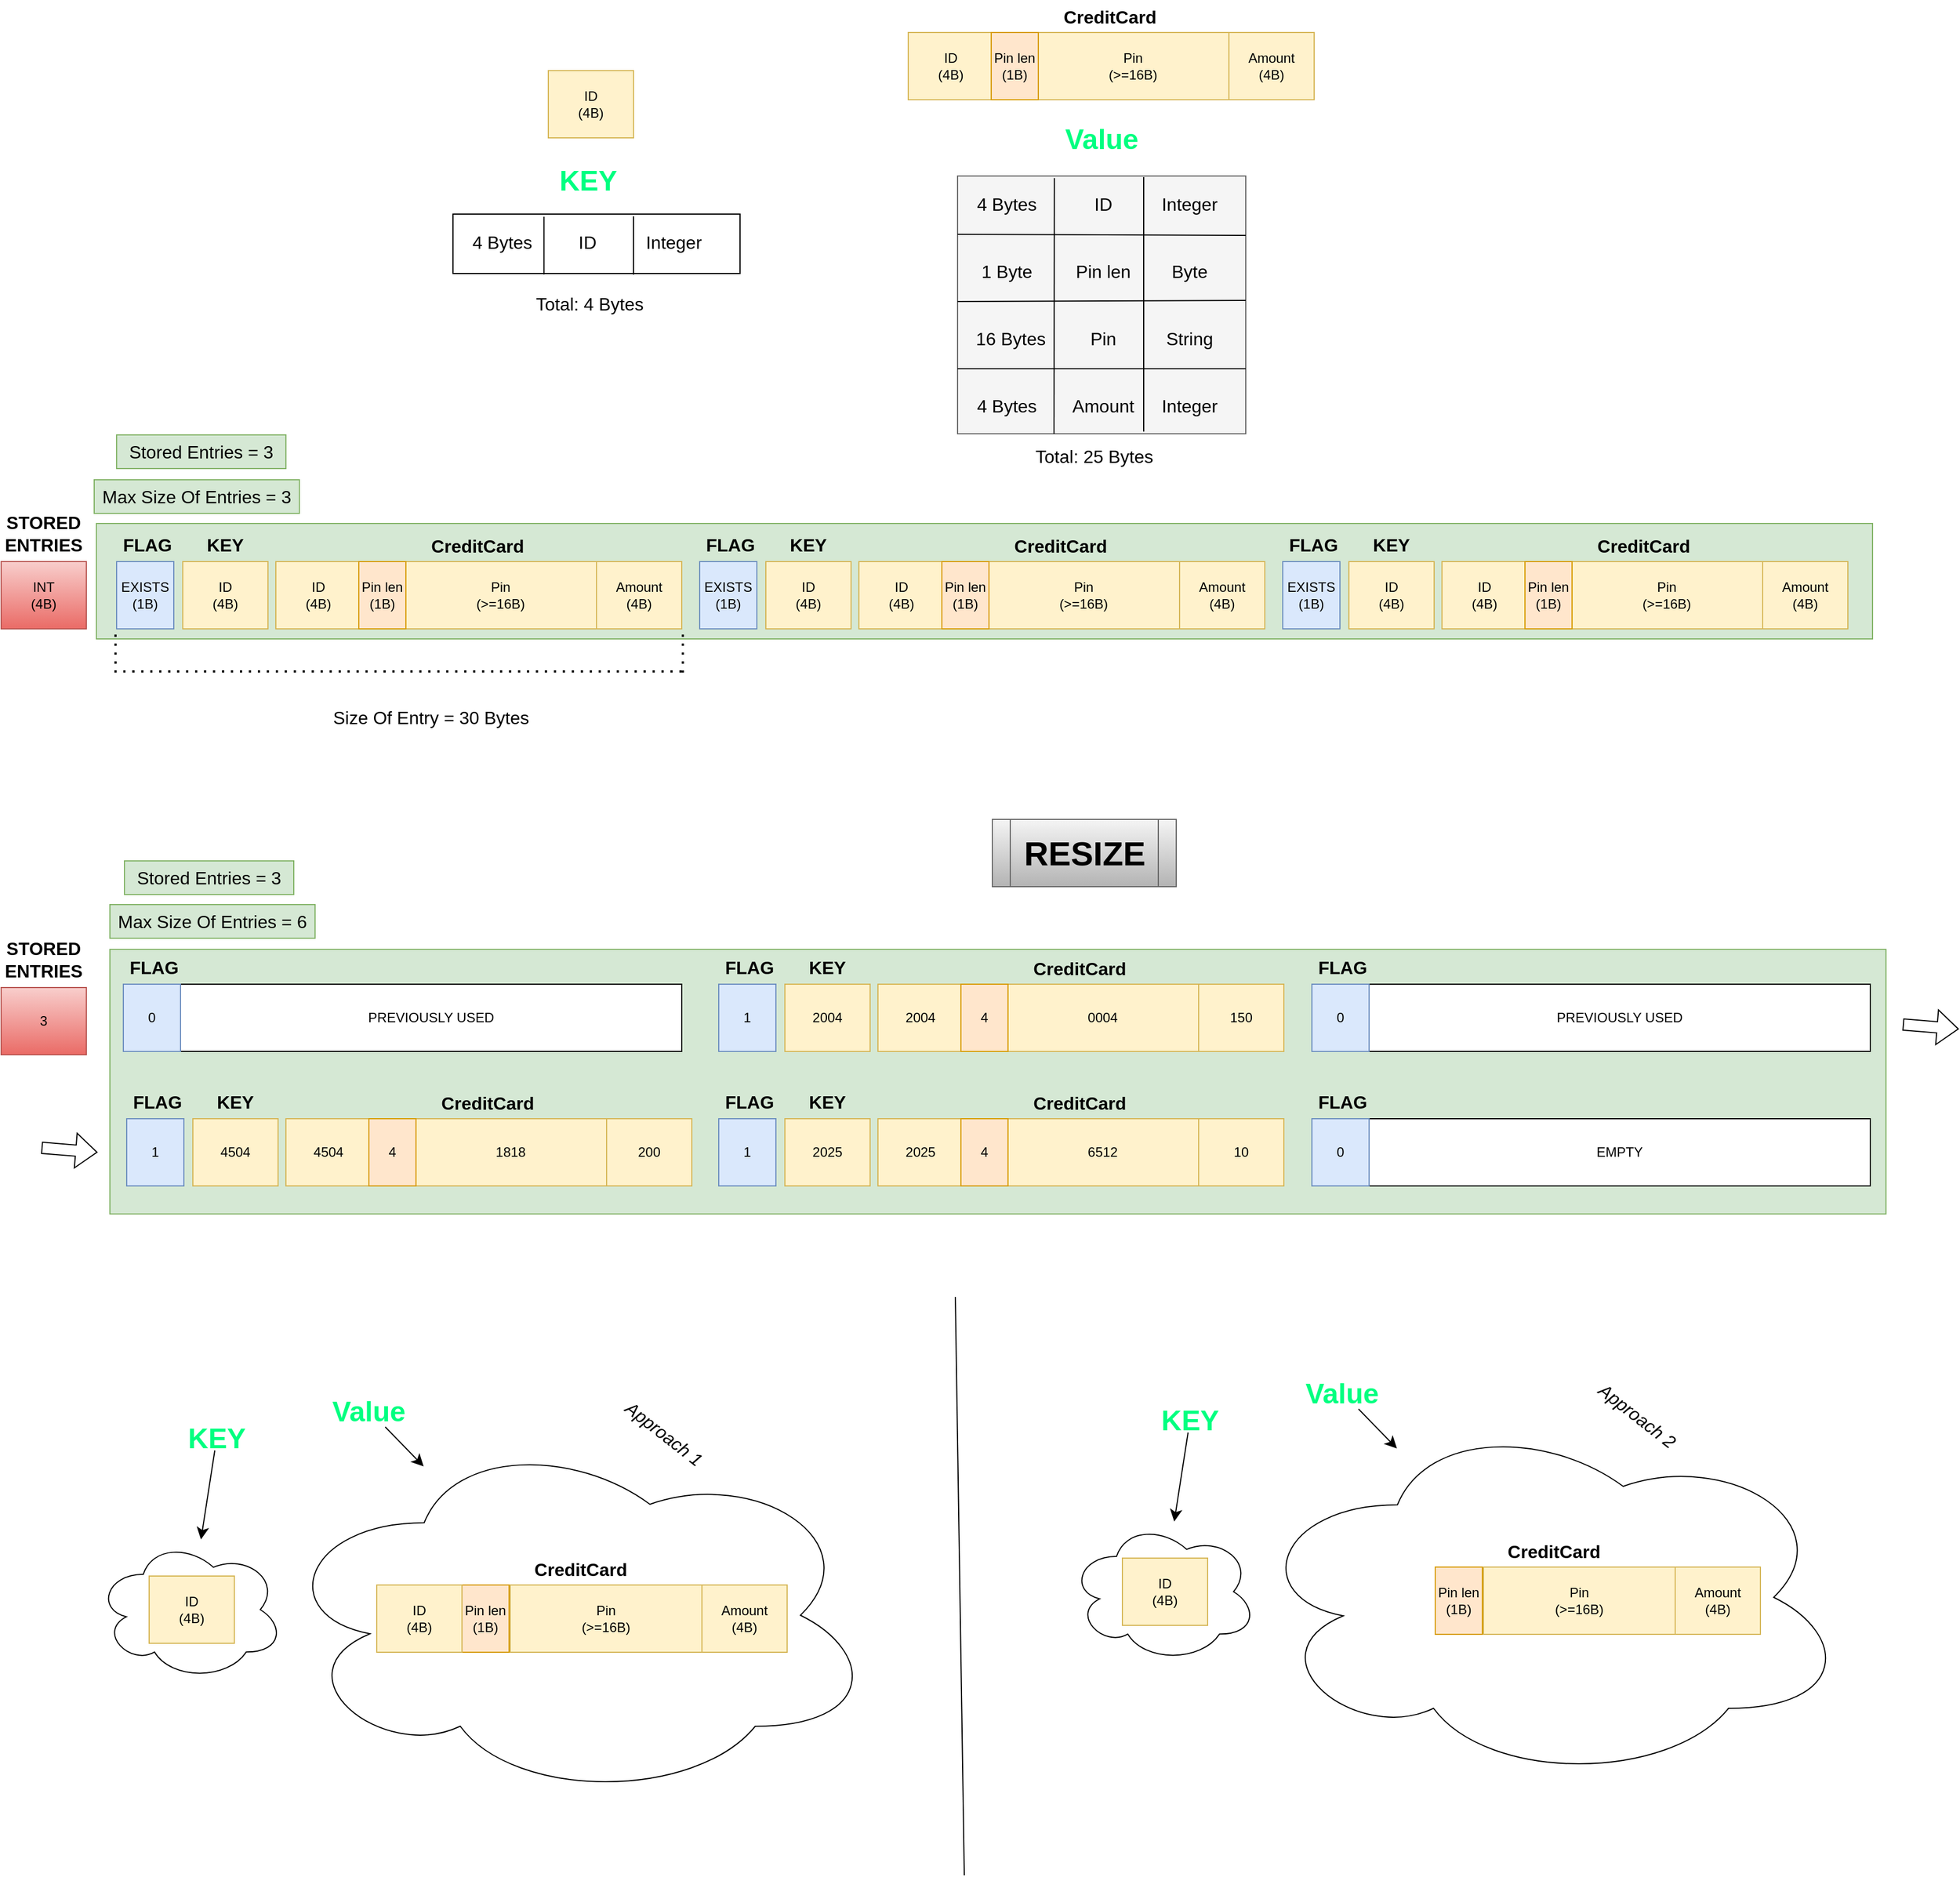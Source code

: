 <mxfile version="22.1.22" type="embed" pages="2">
  <diagram id="C5RBs43oDa-KdzZeNtuy" name="Structure">
    <mxGraphModel dx="2036" dy="1344" grid="0" gridSize="10" guides="1" tooltips="1" connect="1" arrows="1" fold="1" page="0" pageScale="1" pageWidth="827" pageHeight="1169" background="none" math="0" shadow="0">
      <root>
        <mxCell id="WIyWlLk6GJQsqaUBKTNV-0" />
        <mxCell id="WIyWlLk6GJQsqaUBKTNV-1" parent="WIyWlLk6GJQsqaUBKTNV-0" />
        <mxCell id="UhFkNUntWND5Q1ETPN0j-0" value="" style="rounded=0;whiteSpace=wrap;html=1;fillColor=#d5e8d4;strokeColor=#82b366;movable=1;resizable=1;rotatable=1;deletable=1;editable=1;locked=0;connectable=1;" parent="WIyWlLk6GJQsqaUBKTNV-1" vertex="1">
          <mxGeometry x="-220" y="191" width="1584" height="103" as="geometry" />
        </mxCell>
        <mxCell id="DAYwhRXH55ruIlpb_jp8-1" value="&lt;div&gt;Size Of Entry = 30 Bytes&lt;/div&gt;" style="text;html=1;align=center;verticalAlign=middle;whiteSpace=wrap;rounded=0;fontSize=16;" parent="WIyWlLk6GJQsqaUBKTNV-1" vertex="1">
          <mxGeometry x="-47" y="321" width="251" height="86" as="geometry" />
        </mxCell>
        <mxCell id="DAYwhRXH55ruIlpb_jp8-26" value="Max Size Of Entries = 3" style="text;html=1;align=center;verticalAlign=middle;whiteSpace=wrap;rounded=0;fontSize=16;fillColor=#d5e8d4;strokeColor=#82b366;" parent="WIyWlLk6GJQsqaUBKTNV-1" vertex="1">
          <mxGeometry x="-222" y="152" width="183" height="30" as="geometry" />
        </mxCell>
        <mxCell id="DAYwhRXH55ruIlpb_jp8-29" value="" style="group" parent="WIyWlLk6GJQsqaUBKTNV-1" vertex="1" connectable="0">
          <mxGeometry x="-60" y="196" width="362" height="89" as="geometry" />
        </mxCell>
        <mxCell id="DAYwhRXH55ruIlpb_jp8-30" value="&lt;b&gt;CreditCard&lt;/b&gt;" style="text;html=1;align=center;verticalAlign=middle;whiteSpace=wrap;rounded=0;fontSize=16;container=0;" parent="DAYwhRXH55ruIlpb_jp8-29" vertex="1">
          <mxGeometry x="150" width="60" height="30" as="geometry" />
        </mxCell>
        <mxCell id="DAYwhRXH55ruIlpb_jp8-31" value="&lt;div&gt;Amount&lt;/div&gt;(4B)" style="rounded=0;whiteSpace=wrap;html=1;fillColor=#fff2cc;strokeColor=#d6b656;container=0;" parent="DAYwhRXH55ruIlpb_jp8-29" vertex="1">
          <mxGeometry x="286" y="29" width="76" height="60" as="geometry" />
        </mxCell>
        <mxCell id="DAYwhRXH55ruIlpb_jp8-32" value="&lt;div&gt;ID&lt;/div&gt;(4B)" style="rounded=0;whiteSpace=wrap;html=1;fillColor=#fff2cc;strokeColor=#d6b656;container=0;" parent="DAYwhRXH55ruIlpb_jp8-29" vertex="1">
          <mxGeometry y="29" width="76" height="60" as="geometry" />
        </mxCell>
        <mxCell id="DAYwhRXH55ruIlpb_jp8-33" value="&lt;div&gt;Pin&lt;/div&gt;(&amp;gt;=16B)" style="rounded=0;whiteSpace=wrap;html=1;fillColor=#fff2cc;strokeColor=#d6b656;container=0;" parent="DAYwhRXH55ruIlpb_jp8-29" vertex="1">
          <mxGeometry x="115" y="29" width="171" height="60" as="geometry" />
        </mxCell>
        <mxCell id="DAYwhRXH55ruIlpb_jp8-34" value="&lt;div&gt;Pin len&lt;/div&gt;(1B)" style="rounded=0;whiteSpace=wrap;html=1;fillColor=#ffe6cc;strokeColor=#d79b00;container=0;" parent="DAYwhRXH55ruIlpb_jp8-29" vertex="1">
          <mxGeometry x="74" y="29" width="42" height="60" as="geometry" />
        </mxCell>
        <mxCell id="DAYwhRXH55ruIlpb_jp8-78" value="" style="endArrow=none;html=1;rounded=0;fontSize=12;startSize=8;endSize=8;curved=1;" parent="WIyWlLk6GJQsqaUBKTNV-1" edge="1">
          <mxGeometry width="50" height="50" relative="1" as="geometry">
            <mxPoint x="554" y="1397" as="sourcePoint" />
            <mxPoint x="546" y="881" as="targetPoint" />
          </mxGeometry>
        </mxCell>
        <mxCell id="DAYwhRXH55ruIlpb_jp8-95" value="" style="group" parent="WIyWlLk6GJQsqaUBKTNV-1" vertex="1" connectable="0">
          <mxGeometry x="-220" y="957" width="695" height="373" as="geometry" />
        </mxCell>
        <mxCell id="DAYwhRXH55ruIlpb_jp8-72" value="" style="ellipse;shape=cloud;whiteSpace=wrap;html=1;" parent="DAYwhRXH55ruIlpb_jp8-95" vertex="1">
          <mxGeometry x="158" y="43" width="537" height="330" as="geometry" />
        </mxCell>
        <mxCell id="DAYwhRXH55ruIlpb_jp8-79" value="" style="group" parent="DAYwhRXH55ruIlpb_jp8-95" vertex="1" connectable="0">
          <mxGeometry width="614" height="256" as="geometry" />
        </mxCell>
        <mxCell id="DAYwhRXH55ruIlpb_jp8-74" value="" style="ellipse;shape=cloud;whiteSpace=wrap;html=1;" parent="DAYwhRXH55ruIlpb_jp8-79" vertex="1">
          <mxGeometry y="140" width="167" height="126" as="geometry" />
        </mxCell>
        <mxCell id="DAYwhRXH55ruIlpb_jp8-61" value="&lt;b&gt;CreditCard&lt;/b&gt;" style="text;html=1;align=center;verticalAlign=middle;whiteSpace=wrap;rounded=0;fontSize=16;container=0;" parent="DAYwhRXH55ruIlpb_jp8-79" vertex="1">
          <mxGeometry x="402" y="152" width="60" height="30" as="geometry" />
        </mxCell>
        <mxCell id="DAYwhRXH55ruIlpb_jp8-65" value="&lt;div&gt;Pin len&lt;/div&gt;(1B)" style="rounded=0;whiteSpace=wrap;html=1;fillColor=#ffe6cc;strokeColor=#d79b00;container=0;" parent="DAYwhRXH55ruIlpb_jp8-79" vertex="1">
          <mxGeometry x="326" y="181" width="42" height="60" as="geometry" />
        </mxCell>
        <mxCell id="DAYwhRXH55ruIlpb_jp8-75" style="edgeStyle=none;curved=1;rounded=0;orthogonalLoop=1;jettySize=auto;html=1;fontSize=12;startSize=8;endSize=8;" parent="DAYwhRXH55ruIlpb_jp8-79" source="DAYwhRXH55ruIlpb_jp8-67" target="DAYwhRXH55ruIlpb_jp8-74" edge="1">
          <mxGeometry relative="1" as="geometry" />
        </mxCell>
        <mxCell id="DAYwhRXH55ruIlpb_jp8-67" value="&lt;font data-darkreader-inline-color=&quot;&quot; style=&quot;--darkreader-inline-color: #1aff8d; font-size: 25px;&quot; color=&quot;#00ff80&quot;&gt;&lt;b&gt;KEY&lt;/b&gt;&lt;/font&gt;" style="text;html=1;align=center;verticalAlign=middle;whiteSpace=wrap;rounded=0;fontSize=16;" parent="DAYwhRXH55ruIlpb_jp8-79" vertex="1">
          <mxGeometry x="75" y="36" width="65" height="25" as="geometry" />
        </mxCell>
        <mxCell id="DAYwhRXH55ruIlpb_jp8-68" value="&lt;font data-darkreader-inline-color=&quot;&quot; style=&quot;--darkreader-inline-color: #1aff8d;&quot; color=&quot;#00ff80&quot;&gt;&lt;b&gt;&lt;font style=&quot;font-size: 25px;&quot;&gt;Value&lt;/font&gt;&lt;/b&gt;&lt;/font&gt;" style="text;html=1;align=center;verticalAlign=middle;whiteSpace=wrap;rounded=0;fontSize=16;" parent="DAYwhRXH55ruIlpb_jp8-79" vertex="1">
          <mxGeometry x="213" y="10" width="60" height="30" as="geometry" />
        </mxCell>
        <mxCell id="DAYwhRXH55ruIlpb_jp8-70" value="&lt;i&gt;Approach 1&lt;br&gt;&lt;/i&gt;" style="text;html=1;align=center;verticalAlign=middle;whiteSpace=wrap;rounded=0;fontSize=16;rotation=38;" parent="DAYwhRXH55ruIlpb_jp8-79" vertex="1">
          <mxGeometry x="452" y="31" width="109" height="30" as="geometry" />
        </mxCell>
        <mxCell id="DAYwhRXH55ruIlpb_jp8-73" value="&lt;div&gt;ID&lt;/div&gt;(4B)" style="rounded=0;whiteSpace=wrap;html=1;fillColor=#fff2cc;strokeColor=#d6b656;container=0;" parent="DAYwhRXH55ruIlpb_jp8-79" vertex="1">
          <mxGeometry x="47" y="173" width="76" height="60" as="geometry" />
        </mxCell>
        <mxCell id="9RUNyQODaoSe4tNgS9Tt-1" value="&lt;div&gt;ID&lt;/div&gt;(4B)" style="rounded=0;whiteSpace=wrap;html=1;fillColor=#fff2cc;strokeColor=#d6b656;container=0;" parent="DAYwhRXH55ruIlpb_jp8-79" vertex="1">
          <mxGeometry x="250" y="181" width="76" height="60" as="geometry" />
        </mxCell>
        <mxCell id="DAYwhRXH55ruIlpb_jp8-77" style="edgeStyle=none;curved=1;rounded=0;orthogonalLoop=1;jettySize=auto;html=1;fontSize=12;startSize=8;endSize=8;" parent="DAYwhRXH55ruIlpb_jp8-95" source="DAYwhRXH55ruIlpb_jp8-68" edge="1">
          <mxGeometry relative="1" as="geometry">
            <mxPoint x="291.834" y="75.254" as="targetPoint" />
          </mxGeometry>
        </mxCell>
        <mxCell id="DAYwhRXH55ruIlpb_jp8-64" value="&lt;div&gt;Pin&lt;/div&gt;(&amp;gt;=16B)" style="rounded=0;whiteSpace=wrap;html=1;fillColor=#fff2cc;strokeColor=#d6b656;container=0;" parent="DAYwhRXH55ruIlpb_jp8-95" vertex="1">
          <mxGeometry x="369" y="181" width="171" height="60" as="geometry" />
        </mxCell>
        <mxCell id="DAYwhRXH55ruIlpb_jp8-62" value="&lt;div&gt;Amount&lt;/div&gt;(4B)" style="rounded=0;whiteSpace=wrap;html=1;fillColor=#fff2cc;strokeColor=#d6b656;container=0;" parent="DAYwhRXH55ruIlpb_jp8-95" vertex="1">
          <mxGeometry x="540" y="181" width="76" height="60" as="geometry" />
        </mxCell>
        <mxCell id="9RUNyQODaoSe4tNgS9Tt-15" value="" style="group" parent="WIyWlLk6GJQsqaUBKTNV-1" vertex="1" connectable="0">
          <mxGeometry x="648" y="941" width="695" height="373" as="geometry" />
        </mxCell>
        <mxCell id="9RUNyQODaoSe4tNgS9Tt-16" value="" style="ellipse;shape=cloud;whiteSpace=wrap;html=1;" parent="9RUNyQODaoSe4tNgS9Tt-15" vertex="1">
          <mxGeometry x="158" y="43" width="537" height="330" as="geometry" />
        </mxCell>
        <mxCell id="9RUNyQODaoSe4tNgS9Tt-17" value="" style="group" parent="9RUNyQODaoSe4tNgS9Tt-15" vertex="1" connectable="0">
          <mxGeometry width="614" height="256" as="geometry" />
        </mxCell>
        <mxCell id="9RUNyQODaoSe4tNgS9Tt-18" value="" style="ellipse;shape=cloud;whiteSpace=wrap;html=1;" parent="9RUNyQODaoSe4tNgS9Tt-17" vertex="1">
          <mxGeometry y="140" width="167" height="126" as="geometry" />
        </mxCell>
        <mxCell id="9RUNyQODaoSe4tNgS9Tt-19" value="&lt;b&gt;CreditCard&lt;/b&gt;" style="text;html=1;align=center;verticalAlign=middle;whiteSpace=wrap;rounded=0;fontSize=16;container=0;" parent="9RUNyQODaoSe4tNgS9Tt-17" vertex="1">
          <mxGeometry x="402" y="152" width="60" height="30" as="geometry" />
        </mxCell>
        <mxCell id="9RUNyQODaoSe4tNgS9Tt-20" value="&lt;div&gt;Pin len&lt;/div&gt;(1B)" style="rounded=0;whiteSpace=wrap;html=1;fillColor=#ffe6cc;strokeColor=#d79b00;container=0;" parent="9RUNyQODaoSe4tNgS9Tt-17" vertex="1">
          <mxGeometry x="326" y="181" width="42" height="60" as="geometry" />
        </mxCell>
        <mxCell id="9RUNyQODaoSe4tNgS9Tt-21" style="edgeStyle=none;curved=1;rounded=0;orthogonalLoop=1;jettySize=auto;html=1;fontSize=12;startSize=8;endSize=8;" parent="9RUNyQODaoSe4tNgS9Tt-17" source="9RUNyQODaoSe4tNgS9Tt-22" target="9RUNyQODaoSe4tNgS9Tt-18" edge="1">
          <mxGeometry relative="1" as="geometry" />
        </mxCell>
        <mxCell id="9RUNyQODaoSe4tNgS9Tt-22" value="&lt;font data-darkreader-inline-color=&quot;&quot; style=&quot;--darkreader-inline-color: #1aff8d; font-size: 25px;&quot; color=&quot;#00ff80&quot;&gt;&lt;b&gt;KEY&lt;/b&gt;&lt;/font&gt;" style="text;html=1;align=center;verticalAlign=middle;whiteSpace=wrap;rounded=0;fontSize=16;" parent="9RUNyQODaoSe4tNgS9Tt-17" vertex="1">
          <mxGeometry x="75" y="36" width="65" height="25" as="geometry" />
        </mxCell>
        <mxCell id="9RUNyQODaoSe4tNgS9Tt-23" value="&lt;font data-darkreader-inline-color=&quot;&quot; style=&quot;--darkreader-inline-color: #1aff8d;&quot; color=&quot;#00ff80&quot;&gt;&lt;b&gt;&lt;font style=&quot;font-size: 25px;&quot;&gt;Value&lt;/font&gt;&lt;/b&gt;&lt;/font&gt;" style="text;html=1;align=center;verticalAlign=middle;whiteSpace=wrap;rounded=0;fontSize=16;" parent="9RUNyQODaoSe4tNgS9Tt-17" vertex="1">
          <mxGeometry x="213" y="10" width="60" height="30" as="geometry" />
        </mxCell>
        <mxCell id="9RUNyQODaoSe4tNgS9Tt-24" value="&lt;i&gt;Approach 2&lt;br&gt;&lt;/i&gt;" style="text;html=1;align=center;verticalAlign=middle;whiteSpace=wrap;rounded=0;fontSize=16;rotation=38;" parent="9RUNyQODaoSe4tNgS9Tt-17" vertex="1">
          <mxGeometry x="452" y="31" width="109" height="30" as="geometry" />
        </mxCell>
        <mxCell id="9RUNyQODaoSe4tNgS9Tt-25" value="&lt;div&gt;ID&lt;/div&gt;(4B)" style="rounded=0;whiteSpace=wrap;html=1;fillColor=#fff2cc;strokeColor=#d6b656;container=0;" parent="9RUNyQODaoSe4tNgS9Tt-17" vertex="1">
          <mxGeometry x="47" y="173" width="76" height="60" as="geometry" />
        </mxCell>
        <mxCell id="9RUNyQODaoSe4tNgS9Tt-26" style="edgeStyle=none;curved=1;rounded=0;orthogonalLoop=1;jettySize=auto;html=1;fontSize=12;startSize=8;endSize=8;" parent="9RUNyQODaoSe4tNgS9Tt-15" source="9RUNyQODaoSe4tNgS9Tt-23" edge="1">
          <mxGeometry relative="1" as="geometry">
            <mxPoint x="291.834" y="75.254" as="targetPoint" />
          </mxGeometry>
        </mxCell>
        <mxCell id="9RUNyQODaoSe4tNgS9Tt-27" value="&lt;div&gt;Pin&lt;/div&gt;(&amp;gt;=16B)" style="rounded=0;whiteSpace=wrap;html=1;fillColor=#fff2cc;strokeColor=#d6b656;container=0;" parent="9RUNyQODaoSe4tNgS9Tt-15" vertex="1">
          <mxGeometry x="369" y="181" width="171" height="60" as="geometry" />
        </mxCell>
        <mxCell id="9RUNyQODaoSe4tNgS9Tt-28" value="&lt;div&gt;Amount&lt;/div&gt;(4B)" style="rounded=0;whiteSpace=wrap;html=1;fillColor=#fff2cc;strokeColor=#d6b656;container=0;" parent="9RUNyQODaoSe4tNgS9Tt-15" vertex="1">
          <mxGeometry x="540" y="181" width="76" height="60" as="geometry" />
        </mxCell>
        <mxCell id="9RUNyQODaoSe4tNgS9Tt-39" value="" style="group" parent="WIyWlLk6GJQsqaUBKTNV-1" vertex="1" connectable="0">
          <mxGeometry x="460" y="196" width="362" height="89" as="geometry" />
        </mxCell>
        <mxCell id="9RUNyQODaoSe4tNgS9Tt-40" value="&lt;b&gt;CreditCard&lt;/b&gt;" style="text;html=1;align=center;verticalAlign=middle;whiteSpace=wrap;rounded=0;fontSize=16;container=0;" parent="9RUNyQODaoSe4tNgS9Tt-39" vertex="1">
          <mxGeometry x="150" width="60" height="30" as="geometry" />
        </mxCell>
        <mxCell id="9RUNyQODaoSe4tNgS9Tt-41" value="&lt;div&gt;Amount&lt;/div&gt;(4B)" style="rounded=0;whiteSpace=wrap;html=1;fillColor=#fff2cc;strokeColor=#d6b656;container=0;" parent="9RUNyQODaoSe4tNgS9Tt-39" vertex="1">
          <mxGeometry x="286" y="29" width="76" height="60" as="geometry" />
        </mxCell>
        <mxCell id="9RUNyQODaoSe4tNgS9Tt-42" value="&lt;div&gt;ID&lt;/div&gt;(4B)" style="rounded=0;whiteSpace=wrap;html=1;fillColor=#fff2cc;strokeColor=#d6b656;container=0;" parent="9RUNyQODaoSe4tNgS9Tt-39" vertex="1">
          <mxGeometry y="29" width="76" height="60" as="geometry" />
        </mxCell>
        <mxCell id="9RUNyQODaoSe4tNgS9Tt-43" value="&lt;div&gt;Pin&lt;/div&gt;(&amp;gt;=16B)" style="rounded=0;whiteSpace=wrap;html=1;fillColor=#fff2cc;strokeColor=#d6b656;container=0;" parent="9RUNyQODaoSe4tNgS9Tt-39" vertex="1">
          <mxGeometry x="115" y="29" width="171" height="60" as="geometry" />
        </mxCell>
        <mxCell id="9RUNyQODaoSe4tNgS9Tt-44" value="&lt;div&gt;Pin len&lt;/div&gt;(1B)" style="rounded=0;whiteSpace=wrap;html=1;fillColor=#ffe6cc;strokeColor=#d79b00;container=0;" parent="9RUNyQODaoSe4tNgS9Tt-39" vertex="1">
          <mxGeometry x="74" y="29" width="42" height="60" as="geometry" />
        </mxCell>
        <mxCell id="11" value="" style="group" parent="WIyWlLk6GJQsqaUBKTNV-1" vertex="1" connectable="0">
          <mxGeometry x="387" y="195" width="76" height="90" as="geometry" />
        </mxCell>
        <mxCell id="9RUNyQODaoSe4tNgS9Tt-38" value="&lt;div&gt;ID&lt;/div&gt;(4B)" style="rounded=0;whiteSpace=wrap;html=1;fillColor=#fff2cc;strokeColor=#d6b656;container=0;" parent="11" vertex="1">
          <mxGeometry x="-10" y="30" width="76" height="60" as="geometry" />
        </mxCell>
        <mxCell id="8" value="&lt;b&gt;&lt;font style=&quot;font-size: 16px;&quot;&gt;KEY&lt;/font&gt;&lt;/b&gt;" style="text;html=1;strokeColor=none;fillColor=none;align=center;verticalAlign=middle;whiteSpace=wrap;rounded=0;" parent="11" vertex="1">
          <mxGeometry x="-2" width="60" height="30" as="geometry" />
        </mxCell>
        <mxCell id="12" value="" style="group" parent="WIyWlLk6GJQsqaUBKTNV-1" vertex="1" connectable="0">
          <mxGeometry x="-143" y="195" width="76" height="90" as="geometry" />
        </mxCell>
        <mxCell id="9RUNyQODaoSe4tNgS9Tt-36" value="&lt;div&gt;ID&lt;/div&gt;(4B)" style="rounded=0;whiteSpace=wrap;html=1;fillColor=#fff2cc;strokeColor=#d6b656;container=0;" parent="12" vertex="1">
          <mxGeometry y="30" width="76" height="60" as="geometry" />
        </mxCell>
        <mxCell id="6" value="&lt;b&gt;&lt;font style=&quot;font-size: 16px;&quot;&gt;KEY&lt;/font&gt;&lt;/b&gt;" style="text;html=1;strokeColor=none;fillColor=none;align=center;verticalAlign=middle;whiteSpace=wrap;rounded=0;" parent="12" vertex="1">
          <mxGeometry x="8" width="60" height="30" as="geometry" />
        </mxCell>
        <mxCell id="18" value="" style="group" parent="WIyWlLk6GJQsqaUBKTNV-1" vertex="1" connectable="0">
          <mxGeometry x="-202" y="195" width="51" height="90" as="geometry" />
        </mxCell>
        <mxCell id="16" value="&lt;div&gt;EXISTS&lt;/div&gt;(1B)" style="rounded=0;whiteSpace=wrap;html=1;fillColor=#dae8fc;strokeColor=#6c8ebf;container=0;" parent="18" vertex="1">
          <mxGeometry y="30" width="51" height="60" as="geometry" />
        </mxCell>
        <mxCell id="17" value="&lt;b&gt;&lt;font style=&quot;font-size: 16px;&quot;&gt;FLAG&lt;/font&gt;&lt;/b&gt;" style="text;html=1;strokeColor=none;fillColor=none;align=center;verticalAlign=middle;whiteSpace=wrap;rounded=0;" parent="18" vertex="1">
          <mxGeometry x="8" width="39" height="30" as="geometry" />
        </mxCell>
        <mxCell id="19" value="" style="group" parent="WIyWlLk6GJQsqaUBKTNV-1" vertex="1" connectable="0">
          <mxGeometry x="318" y="195" width="51" height="90" as="geometry" />
        </mxCell>
        <mxCell id="20" value="&lt;div&gt;EXISTS&lt;/div&gt;(1B)" style="rounded=0;whiteSpace=wrap;html=1;fillColor=#dae8fc;strokeColor=#6c8ebf;container=0;" parent="19" vertex="1">
          <mxGeometry y="30" width="51" height="60" as="geometry" />
        </mxCell>
        <mxCell id="21" value="&lt;b&gt;&lt;font style=&quot;font-size: 16px;&quot;&gt;FLAG&lt;/font&gt;&lt;/b&gt;" style="text;html=1;strokeColor=none;fillColor=none;align=center;verticalAlign=middle;whiteSpace=wrap;rounded=0;" parent="19" vertex="1">
          <mxGeometry x="8" width="39" height="30" as="geometry" />
        </mxCell>
        <mxCell id="26" value="" style="group" parent="WIyWlLk6GJQsqaUBKTNV-1" vertex="1" connectable="0">
          <mxGeometry x="-204" y="285" width="511" height="39" as="geometry" />
        </mxCell>
        <mxCell id="9RUNyQODaoSe4tNgS9Tt-56" value="" style="endArrow=none;dashed=1;html=1;dashPattern=1 3;strokeWidth=2;rounded=0;fontSize=12;startSize=8;endSize=8;curved=1;entryX=0;entryY=1;entryDx=0;entryDy=0;" parent="26" edge="1">
          <mxGeometry width="50" height="50" relative="1" as="geometry">
            <mxPoint x="1" y="39" as="sourcePoint" />
            <mxPoint x="1" as="targetPoint" />
          </mxGeometry>
        </mxCell>
        <mxCell id="13" value="" style="group" parent="26" vertex="1" connectable="0">
          <mxGeometry y="33" width="511" height="5" as="geometry" />
        </mxCell>
        <mxCell id="9RUNyQODaoSe4tNgS9Tt-58" value="" style="endArrow=none;dashed=1;html=1;dashPattern=1 3;strokeWidth=2;rounded=0;fontSize=12;startSize=8;endSize=8;curved=1;" parent="13" edge="1">
          <mxGeometry width="50" height="50" relative="1" as="geometry">
            <mxPoint y="5" as="sourcePoint" />
            <mxPoint x="511.0" y="5" as="targetPoint" />
          </mxGeometry>
        </mxCell>
        <mxCell id="25" value="" style="endArrow=none;dashed=1;html=1;dashPattern=1 3;strokeWidth=2;rounded=0;fontSize=12;startSize=8;endSize=8;curved=1;entryX=0;entryY=1;entryDx=0;entryDy=0;" parent="26" edge="1">
          <mxGeometry width="50" height="50" relative="1" as="geometry">
            <mxPoint x="507" y="39" as="sourcePoint" />
            <mxPoint x="507" as="targetPoint" />
          </mxGeometry>
        </mxCell>
        <mxCell id="27" value="Stored Entries = 3" style="text;html=1;align=center;verticalAlign=middle;whiteSpace=wrap;rounded=0;fontSize=16;fillColor=#d5e8d4;strokeColor=#82b366;" parent="WIyWlLk6GJQsqaUBKTNV-1" vertex="1">
          <mxGeometry x="-202" y="112" width="151" height="30" as="geometry" />
        </mxCell>
        <mxCell id="39" value="" style="rounded=0;whiteSpace=wrap;html=1;fillColor=#d5e8d4;strokeColor=#82b366;movable=1;resizable=1;rotatable=1;deletable=1;editable=1;locked=0;connectable=1;" parent="WIyWlLk6GJQsqaUBKTNV-1" vertex="1">
          <mxGeometry x="-208" y="571" width="1584" height="236" as="geometry" />
        </mxCell>
        <mxCell id="41" value="Stored Entries = 3" style="text;html=1;align=center;verticalAlign=middle;whiteSpace=wrap;rounded=0;fontSize=16;fillColor=#d5e8d4;strokeColor=#82b366;" parent="WIyWlLk6GJQsqaUBKTNV-1" vertex="1">
          <mxGeometry x="-195" y="492" width="151" height="30" as="geometry" />
        </mxCell>
        <mxCell id="42" value="Max Size Of Entries = 6" style="text;html=1;align=center;verticalAlign=middle;whiteSpace=wrap;rounded=0;fontSize=16;fillColor=#d5e8d4;strokeColor=#82b366;" parent="WIyWlLk6GJQsqaUBKTNV-1" vertex="1">
          <mxGeometry x="-208" y="531" width="183" height="30" as="geometry" />
        </mxCell>
        <mxCell id="45" value="" style="group" parent="WIyWlLk6GJQsqaUBKTNV-1" vertex="1" connectable="0">
          <mxGeometry x="838" y="195" width="504" height="90" as="geometry" />
        </mxCell>
        <mxCell id="22" value="" style="group" parent="45" vertex="1" connectable="0">
          <mxGeometry width="51" height="90" as="geometry" />
        </mxCell>
        <mxCell id="23" value="&lt;div&gt;EXISTS&lt;/div&gt;(1B)" style="rounded=0;whiteSpace=wrap;html=1;fillColor=#dae8fc;strokeColor=#6c8ebf;container=0;" parent="22" vertex="1">
          <mxGeometry y="30" width="51" height="60" as="geometry" />
        </mxCell>
        <mxCell id="24" value="&lt;b&gt;&lt;font style=&quot;font-size: 16px;&quot;&gt;FLAG&lt;/font&gt;&lt;/b&gt;" style="text;html=1;strokeColor=none;fillColor=none;align=center;verticalAlign=middle;whiteSpace=wrap;rounded=0;" parent="22" vertex="1">
          <mxGeometry x="8" width="39" height="30" as="geometry" />
        </mxCell>
        <mxCell id="44" value="" style="group" parent="45" vertex="1" connectable="0">
          <mxGeometry x="59" width="445" height="90" as="geometry" />
        </mxCell>
        <mxCell id="9RUNyQODaoSe4tNgS9Tt-46" value="" style="group" parent="44" vertex="1" connectable="0">
          <mxGeometry x="83" y="1" width="362" height="89" as="geometry" />
        </mxCell>
        <mxCell id="9RUNyQODaoSe4tNgS9Tt-47" value="&lt;b&gt;CreditCard&lt;/b&gt;" style="text;html=1;align=center;verticalAlign=middle;whiteSpace=wrap;rounded=0;fontSize=16;container=0;" parent="9RUNyQODaoSe4tNgS9Tt-46" vertex="1">
          <mxGeometry x="150" width="60" height="30" as="geometry" />
        </mxCell>
        <mxCell id="9RUNyQODaoSe4tNgS9Tt-48" value="&lt;div&gt;Amount&lt;/div&gt;(4B)" style="rounded=0;whiteSpace=wrap;html=1;fillColor=#fff2cc;strokeColor=#d6b656;container=0;" parent="9RUNyQODaoSe4tNgS9Tt-46" vertex="1">
          <mxGeometry x="286" y="29" width="76" height="60" as="geometry" />
        </mxCell>
        <mxCell id="9RUNyQODaoSe4tNgS9Tt-49" value="&lt;div&gt;ID&lt;/div&gt;(4B)" style="rounded=0;whiteSpace=wrap;html=1;fillColor=#fff2cc;strokeColor=#d6b656;container=0;" parent="9RUNyQODaoSe4tNgS9Tt-46" vertex="1">
          <mxGeometry y="29" width="76" height="60" as="geometry" />
        </mxCell>
        <mxCell id="9RUNyQODaoSe4tNgS9Tt-50" value="&lt;div&gt;Pin&lt;/div&gt;(&amp;gt;=16B)" style="rounded=0;whiteSpace=wrap;html=1;fillColor=#fff2cc;strokeColor=#d6b656;container=0;" parent="9RUNyQODaoSe4tNgS9Tt-46" vertex="1">
          <mxGeometry x="115" y="29" width="171" height="60" as="geometry" />
        </mxCell>
        <mxCell id="9RUNyQODaoSe4tNgS9Tt-51" value="&lt;div&gt;Pin len&lt;/div&gt;(1B)" style="rounded=0;whiteSpace=wrap;html=1;fillColor=#ffe6cc;strokeColor=#d79b00;container=0;" parent="9RUNyQODaoSe4tNgS9Tt-46" vertex="1">
          <mxGeometry x="74" y="29" width="42" height="60" as="geometry" />
        </mxCell>
        <mxCell id="10" value="" style="group" parent="44" vertex="1" connectable="0">
          <mxGeometry width="76" height="90" as="geometry" />
        </mxCell>
        <mxCell id="9RUNyQODaoSe4tNgS9Tt-45" value="&lt;div&gt;ID&lt;/div&gt;(4B)" style="rounded=0;whiteSpace=wrap;html=1;fillColor=#fff2cc;strokeColor=#d6b656;container=0;" parent="10" vertex="1">
          <mxGeometry y="30" width="76" height="60" as="geometry" />
        </mxCell>
        <mxCell id="9" value="&lt;b&gt;&lt;font style=&quot;font-size: 16px;&quot;&gt;KEY&lt;/font&gt;&lt;/b&gt;" style="text;html=1;strokeColor=none;fillColor=none;align=center;verticalAlign=middle;whiteSpace=wrap;rounded=0;" parent="10" vertex="1">
          <mxGeometry x="8" width="60" height="30" as="geometry" />
        </mxCell>
        <mxCell id="46" value="" style="group" parent="WIyWlLk6GJQsqaUBKTNV-1" vertex="1" connectable="0">
          <mxGeometry x="335" y="572" width="504" height="90" as="geometry" />
        </mxCell>
        <mxCell id="47" value="" style="group" parent="46" vertex="1" connectable="0">
          <mxGeometry width="51" height="90" as="geometry" />
        </mxCell>
        <mxCell id="48" value="1&lt;div&gt;&lt;/div&gt;" style="rounded=0;whiteSpace=wrap;html=1;fillColor=#dae8fc;strokeColor=#6c8ebf;container=0;" parent="47" vertex="1">
          <mxGeometry y="30" width="51" height="60" as="geometry" />
        </mxCell>
        <mxCell id="49" value="&lt;b&gt;&lt;font style=&quot;font-size: 16px;&quot;&gt;FLAG&lt;/font&gt;&lt;/b&gt;" style="text;html=1;strokeColor=none;fillColor=none;align=center;verticalAlign=middle;whiteSpace=wrap;rounded=0;" parent="47" vertex="1">
          <mxGeometry x="8" width="39" height="30" as="geometry" />
        </mxCell>
        <mxCell id="50" value="" style="group" parent="46" vertex="1" connectable="0">
          <mxGeometry x="59" width="445" height="90" as="geometry" />
        </mxCell>
        <mxCell id="51" value="" style="group" parent="50" vertex="1" connectable="0">
          <mxGeometry x="83" y="1" width="362" height="89" as="geometry" />
        </mxCell>
        <mxCell id="52" value="&lt;b&gt;CreditCard&lt;/b&gt;" style="text;html=1;align=center;verticalAlign=middle;whiteSpace=wrap;rounded=0;fontSize=16;container=0;" parent="51" vertex="1">
          <mxGeometry x="150" width="60" height="30" as="geometry" />
        </mxCell>
        <mxCell id="53" value="150&lt;div&gt;&lt;/div&gt;" style="rounded=0;whiteSpace=wrap;html=1;fillColor=#fff2cc;strokeColor=#d6b656;container=0;" parent="51" vertex="1">
          <mxGeometry x="286" y="29" width="76" height="60" as="geometry" />
        </mxCell>
        <mxCell id="54" value="2004&lt;div&gt;&lt;/div&gt;" style="rounded=0;whiteSpace=wrap;html=1;fillColor=#fff2cc;strokeColor=#d6b656;container=0;" parent="51" vertex="1">
          <mxGeometry y="29" width="76" height="60" as="geometry" />
        </mxCell>
        <mxCell id="55" value="0004&lt;div&gt;&lt;/div&gt;" style="rounded=0;whiteSpace=wrap;html=1;fillColor=#fff2cc;strokeColor=#d6b656;container=0;" parent="51" vertex="1">
          <mxGeometry x="115" y="29" width="171" height="60" as="geometry" />
        </mxCell>
        <mxCell id="56" value="4&lt;div&gt;&lt;/div&gt;" style="rounded=0;whiteSpace=wrap;html=1;fillColor=#ffe6cc;strokeColor=#d79b00;container=0;" parent="51" vertex="1">
          <mxGeometry x="74" y="29" width="42" height="60" as="geometry" />
        </mxCell>
        <mxCell id="57" value="" style="group" parent="50" vertex="1" connectable="0">
          <mxGeometry width="76" height="90" as="geometry" />
        </mxCell>
        <mxCell id="58" value="2004&lt;div&gt;&lt;/div&gt;" style="rounded=0;whiteSpace=wrap;html=1;fillColor=#fff2cc;strokeColor=#d6b656;container=0;" parent="57" vertex="1">
          <mxGeometry y="30" width="76" height="60" as="geometry" />
        </mxCell>
        <mxCell id="59" value="&lt;b&gt;&lt;font style=&quot;font-size: 16px;&quot;&gt;KEY&lt;/font&gt;&lt;/b&gt;" style="text;html=1;strokeColor=none;fillColor=none;align=center;verticalAlign=middle;whiteSpace=wrap;rounded=0;" parent="57" vertex="1">
          <mxGeometry x="8" width="60" height="30" as="geometry" />
        </mxCell>
        <mxCell id="66" value="" style="group" parent="WIyWlLk6GJQsqaUBKTNV-1" vertex="1" connectable="0">
          <mxGeometry x="-196" y="572" width="498" height="90" as="geometry" />
        </mxCell>
        <mxCell id="62" value="PREVIOUSLY USED" style="rounded=0;whiteSpace=wrap;html=1;" parent="66" vertex="1">
          <mxGeometry x="51" y="30" width="447" height="60" as="geometry" />
        </mxCell>
        <mxCell id="63" value="" style="group" parent="66" vertex="1" connectable="0">
          <mxGeometry width="51" height="90" as="geometry" />
        </mxCell>
        <mxCell id="64" value="0&lt;div&gt;&lt;/div&gt;" style="rounded=0;whiteSpace=wrap;html=1;fillColor=#dae8fc;strokeColor=#6c8ebf;container=0;" parent="63" vertex="1">
          <mxGeometry y="30" width="51" height="60" as="geometry" />
        </mxCell>
        <mxCell id="65" value="&lt;b&gt;&lt;font style=&quot;font-size: 16px;&quot;&gt;FLAG&lt;/font&gt;&lt;/b&gt;" style="text;html=1;strokeColor=none;fillColor=none;align=center;verticalAlign=middle;whiteSpace=wrap;rounded=0;" parent="63" vertex="1">
          <mxGeometry x="8" width="39" height="30" as="geometry" />
        </mxCell>
        <mxCell id="67" value="" style="group" parent="WIyWlLk6GJQsqaUBKTNV-1" vertex="1" connectable="0">
          <mxGeometry x="864" y="572" width="498" height="90" as="geometry" />
        </mxCell>
        <mxCell id="68" value="PREVIOUSLY USED" style="rounded=0;whiteSpace=wrap;html=1;" parent="67" vertex="1">
          <mxGeometry x="51" y="30" width="447" height="60" as="geometry" />
        </mxCell>
        <mxCell id="69" value="" style="group" parent="67" vertex="1" connectable="0">
          <mxGeometry width="51" height="90" as="geometry" />
        </mxCell>
        <mxCell id="70" value="0&lt;div&gt;&lt;/div&gt;" style="rounded=0;whiteSpace=wrap;html=1;fillColor=#dae8fc;strokeColor=#6c8ebf;container=0;" parent="69" vertex="1">
          <mxGeometry y="30" width="51" height="60" as="geometry" />
        </mxCell>
        <mxCell id="71" value="&lt;b&gt;&lt;font style=&quot;font-size: 16px;&quot;&gt;FLAG&lt;/font&gt;&lt;/b&gt;" style="text;html=1;strokeColor=none;fillColor=none;align=center;verticalAlign=middle;whiteSpace=wrap;rounded=0;" parent="69" vertex="1">
          <mxGeometry x="8" width="39" height="30" as="geometry" />
        </mxCell>
        <mxCell id="86" value="" style="shape=flexArrow;endArrow=classic;html=1;rounded=0;" parent="WIyWlLk6GJQsqaUBKTNV-1" edge="1">
          <mxGeometry width="50" height="50" relative="1" as="geometry">
            <mxPoint x="1391" y="638" as="sourcePoint" />
            <mxPoint x="1441" y="642" as="targetPoint" />
          </mxGeometry>
        </mxCell>
        <mxCell id="87" value="" style="shape=flexArrow;endArrow=classic;html=1;rounded=0;" parent="WIyWlLk6GJQsqaUBKTNV-1" edge="1">
          <mxGeometry width="50" height="50" relative="1" as="geometry">
            <mxPoint x="-269" y="748" as="sourcePoint" />
            <mxPoint x="-219" y="752" as="targetPoint" />
          </mxGeometry>
        </mxCell>
        <mxCell id="88" value="" style="group" parent="WIyWlLk6GJQsqaUBKTNV-1" vertex="1" connectable="0">
          <mxGeometry x="335" y="692" width="504" height="90" as="geometry" />
        </mxCell>
        <mxCell id="89" value="" style="group" parent="88" vertex="1" connectable="0">
          <mxGeometry width="51" height="90" as="geometry" />
        </mxCell>
        <mxCell id="90" value="1&lt;div&gt;&lt;/div&gt;" style="rounded=0;whiteSpace=wrap;html=1;fillColor=#dae8fc;strokeColor=#6c8ebf;container=0;" parent="89" vertex="1">
          <mxGeometry y="30" width="51" height="60" as="geometry" />
        </mxCell>
        <mxCell id="91" value="&lt;b&gt;&lt;font style=&quot;font-size: 16px;&quot;&gt;FLAG&lt;/font&gt;&lt;/b&gt;" style="text;html=1;strokeColor=none;fillColor=none;align=center;verticalAlign=middle;whiteSpace=wrap;rounded=0;" parent="89" vertex="1">
          <mxGeometry x="8" width="39" height="30" as="geometry" />
        </mxCell>
        <mxCell id="92" value="" style="group" parent="88" vertex="1" connectable="0">
          <mxGeometry x="59" width="445" height="90" as="geometry" />
        </mxCell>
        <mxCell id="93" value="" style="group" parent="92" vertex="1" connectable="0">
          <mxGeometry x="83" y="1" width="362" height="89" as="geometry" />
        </mxCell>
        <mxCell id="94" value="&lt;b&gt;CreditCard&lt;/b&gt;" style="text;html=1;align=center;verticalAlign=middle;whiteSpace=wrap;rounded=0;fontSize=16;container=0;" parent="93" vertex="1">
          <mxGeometry x="150" width="60" height="30" as="geometry" />
        </mxCell>
        <mxCell id="95" value="10&lt;div&gt;&lt;/div&gt;" style="rounded=0;whiteSpace=wrap;html=1;fillColor=#fff2cc;strokeColor=#d6b656;container=0;" parent="93" vertex="1">
          <mxGeometry x="286" y="29" width="76" height="60" as="geometry" />
        </mxCell>
        <mxCell id="96" value="2025&lt;div&gt;&lt;/div&gt;" style="rounded=0;whiteSpace=wrap;html=1;fillColor=#fff2cc;strokeColor=#d6b656;container=0;" parent="93" vertex="1">
          <mxGeometry y="29" width="76" height="60" as="geometry" />
        </mxCell>
        <mxCell id="97" value="6512&lt;div&gt;&lt;/div&gt;" style="rounded=0;whiteSpace=wrap;html=1;fillColor=#fff2cc;strokeColor=#d6b656;container=0;" parent="93" vertex="1">
          <mxGeometry x="115" y="29" width="171" height="60" as="geometry" />
        </mxCell>
        <mxCell id="98" value="4&lt;div&gt;&lt;/div&gt;" style="rounded=0;whiteSpace=wrap;html=1;fillColor=#ffe6cc;strokeColor=#d79b00;container=0;" parent="93" vertex="1">
          <mxGeometry x="74" y="29" width="42" height="60" as="geometry" />
        </mxCell>
        <mxCell id="99" value="" style="group" parent="92" vertex="1" connectable="0">
          <mxGeometry width="76" height="90" as="geometry" />
        </mxCell>
        <mxCell id="100" value="2025&lt;div&gt;&lt;/div&gt;" style="rounded=0;whiteSpace=wrap;html=1;fillColor=#fff2cc;strokeColor=#d6b656;container=0;" parent="99" vertex="1">
          <mxGeometry y="30" width="76" height="60" as="geometry" />
        </mxCell>
        <mxCell id="101" value="&lt;b&gt;&lt;font style=&quot;font-size: 16px;&quot;&gt;KEY&lt;/font&gt;&lt;/b&gt;" style="text;html=1;strokeColor=none;fillColor=none;align=center;verticalAlign=middle;whiteSpace=wrap;rounded=0;" parent="99" vertex="1">
          <mxGeometry x="8" width="60" height="30" as="geometry" />
        </mxCell>
        <mxCell id="102" value="" style="group" parent="WIyWlLk6GJQsqaUBKTNV-1" vertex="1" connectable="0">
          <mxGeometry x="-193" y="692" width="504" height="90" as="geometry" />
        </mxCell>
        <mxCell id="103" value="" style="group" parent="102" vertex="1" connectable="0">
          <mxGeometry width="51" height="90" as="geometry" />
        </mxCell>
        <mxCell id="104" value="1&lt;div&gt;&lt;/div&gt;" style="rounded=0;whiteSpace=wrap;html=1;fillColor=#dae8fc;strokeColor=#6c8ebf;container=0;" parent="103" vertex="1">
          <mxGeometry y="30" width="51" height="60" as="geometry" />
        </mxCell>
        <mxCell id="105" value="&lt;b&gt;&lt;font style=&quot;font-size: 16px;&quot;&gt;FLAG&lt;/font&gt;&lt;/b&gt;" style="text;html=1;strokeColor=none;fillColor=none;align=center;verticalAlign=middle;whiteSpace=wrap;rounded=0;" parent="103" vertex="1">
          <mxGeometry x="8" width="39" height="30" as="geometry" />
        </mxCell>
        <mxCell id="106" value="" style="group" parent="102" vertex="1" connectable="0">
          <mxGeometry x="59" width="445" height="90" as="geometry" />
        </mxCell>
        <mxCell id="107" value="" style="group" parent="106" vertex="1" connectable="0">
          <mxGeometry x="83" y="1" width="362" height="89" as="geometry" />
        </mxCell>
        <mxCell id="108" value="&lt;b&gt;CreditCard&lt;/b&gt;" style="text;html=1;align=center;verticalAlign=middle;whiteSpace=wrap;rounded=0;fontSize=16;container=0;" parent="107" vertex="1">
          <mxGeometry x="150" width="60" height="30" as="geometry" />
        </mxCell>
        <mxCell id="109" value="200&lt;div&gt;&lt;/div&gt;" style="rounded=0;whiteSpace=wrap;html=1;fillColor=#fff2cc;strokeColor=#d6b656;container=0;" parent="107" vertex="1">
          <mxGeometry x="286" y="29" width="76" height="60" as="geometry" />
        </mxCell>
        <mxCell id="110" value="4504&lt;div&gt;&lt;/div&gt;" style="rounded=0;whiteSpace=wrap;html=1;fillColor=#fff2cc;strokeColor=#d6b656;container=0;" parent="107" vertex="1">
          <mxGeometry y="29" width="76" height="60" as="geometry" />
        </mxCell>
        <mxCell id="111" value="1818&lt;div&gt;&lt;/div&gt;" style="rounded=0;whiteSpace=wrap;html=1;fillColor=#fff2cc;strokeColor=#d6b656;container=0;" parent="107" vertex="1">
          <mxGeometry x="115" y="29" width="171" height="60" as="geometry" />
        </mxCell>
        <mxCell id="112" value="4&lt;div&gt;&lt;/div&gt;" style="rounded=0;whiteSpace=wrap;html=1;fillColor=#ffe6cc;strokeColor=#d79b00;container=0;" parent="107" vertex="1">
          <mxGeometry x="74" y="29" width="42" height="60" as="geometry" />
        </mxCell>
        <mxCell id="113" value="" style="group" parent="106" vertex="1" connectable="0">
          <mxGeometry width="76" height="90" as="geometry" />
        </mxCell>
        <mxCell id="114" value="4504&lt;div&gt;&lt;/div&gt;" style="rounded=0;whiteSpace=wrap;html=1;fillColor=#fff2cc;strokeColor=#d6b656;container=0;" parent="113" vertex="1">
          <mxGeometry y="30" width="76" height="60" as="geometry" />
        </mxCell>
        <mxCell id="115" value="&lt;b&gt;&lt;font style=&quot;font-size: 16px;&quot;&gt;KEY&lt;/font&gt;&lt;/b&gt;" style="text;html=1;strokeColor=none;fillColor=none;align=center;verticalAlign=middle;whiteSpace=wrap;rounded=0;" parent="113" vertex="1">
          <mxGeometry x="8" width="60" height="30" as="geometry" />
        </mxCell>
        <mxCell id="116" value="" style="group" parent="WIyWlLk6GJQsqaUBKTNV-1" vertex="1" connectable="0">
          <mxGeometry x="864" y="692" width="498" height="90" as="geometry" />
        </mxCell>
        <mxCell id="117" value="EMPTY" style="rounded=0;whiteSpace=wrap;html=1;" parent="116" vertex="1">
          <mxGeometry x="51" y="30" width="447" height="60" as="geometry" />
        </mxCell>
        <mxCell id="118" value="" style="group" parent="116" vertex="1" connectable="0">
          <mxGeometry width="51" height="90" as="geometry" />
        </mxCell>
        <mxCell id="119" value="0&lt;div&gt;&lt;/div&gt;" style="rounded=0;whiteSpace=wrap;html=1;fillColor=#dae8fc;strokeColor=#6c8ebf;container=0;" parent="118" vertex="1">
          <mxGeometry y="30" width="51" height="60" as="geometry" />
        </mxCell>
        <mxCell id="120" value="&lt;b&gt;&lt;font style=&quot;font-size: 16px;&quot;&gt;FLAG&lt;/font&gt;&lt;/b&gt;" style="text;html=1;strokeColor=none;fillColor=none;align=center;verticalAlign=middle;whiteSpace=wrap;rounded=0;" parent="118" vertex="1">
          <mxGeometry x="8" width="39" height="30" as="geometry" />
        </mxCell>
        <mxCell id="127" value="" style="group" parent="WIyWlLk6GJQsqaUBKTNV-1" vertex="1" connectable="0">
          <mxGeometry x="-305" y="185" width="76" height="100" as="geometry" />
        </mxCell>
        <mxCell id="125" value="&lt;div&gt;INT&lt;/div&gt;(4B)" style="rounded=0;whiteSpace=wrap;html=1;fillColor=#f8cecc;strokeColor=#b85450;container=0;gradientColor=#ea6b66;" parent="127" vertex="1">
          <mxGeometry y="40" width="76" height="60" as="geometry" />
        </mxCell>
        <mxCell id="126" value="&lt;b&gt;&lt;font style=&quot;font-size: 16px;&quot;&gt;STORED ENTRIES&lt;/font&gt;&lt;/b&gt;" style="text;html=1;strokeColor=none;fillColor=none;align=center;verticalAlign=middle;whiteSpace=wrap;rounded=0;" parent="127" vertex="1">
          <mxGeometry x="8" width="60" height="30" as="geometry" />
        </mxCell>
        <mxCell id="134" value="" style="group" parent="WIyWlLk6GJQsqaUBKTNV-1" vertex="1" connectable="0">
          <mxGeometry x="-305" y="565" width="76" height="100" as="geometry" />
        </mxCell>
        <mxCell id="135" value="3" style="rounded=0;whiteSpace=wrap;html=1;fillColor=#f8cecc;strokeColor=#b85450;container=0;gradientColor=#ea6b66;" parent="134" vertex="1">
          <mxGeometry y="40" width="76" height="60" as="geometry" />
        </mxCell>
        <mxCell id="136" value="&lt;b&gt;&lt;font style=&quot;font-size: 16px;&quot;&gt;STORED ENTRIES&lt;/font&gt;&lt;/b&gt;" style="text;html=1;strokeColor=none;fillColor=none;align=center;verticalAlign=middle;whiteSpace=wrap;rounded=0;" parent="134" vertex="1">
          <mxGeometry x="8" width="60" height="30" as="geometry" />
        </mxCell>
        <mxCell id="137" value="&lt;font style=&quot;font-size: 30px;&quot;&gt;&lt;b&gt;RESIZE&lt;/b&gt;&lt;/font&gt;" style="shape=process;whiteSpace=wrap;html=1;backgroundOutline=1;fillColor=#f5f5f5;gradientColor=#b3b3b3;strokeColor=#666666;" parent="WIyWlLk6GJQsqaUBKTNV-1" vertex="1">
          <mxGeometry x="579" y="455" width="164" height="60" as="geometry" />
        </mxCell>
        <mxCell id="H7bEyxn8mymeNR0-6cWi-138" value="" style="group" parent="WIyWlLk6GJQsqaUBKTNV-1" vertex="1" connectable="0">
          <mxGeometry x="98" y="-213" width="256" height="223" as="geometry" />
        </mxCell>
        <mxCell id="9RUNyQODaoSe4tNgS9Tt-29" value="" style="rounded=0;whiteSpace=wrap;html=1;" parent="H7bEyxn8mymeNR0-6cWi-138" vertex="1">
          <mxGeometry y="128" width="256" height="53" as="geometry" />
        </mxCell>
        <mxCell id="H7bEyxn8mymeNR0-6cWi-137" value="" style="group" parent="H7bEyxn8mymeNR0-6cWi-138" vertex="1" connectable="0">
          <mxGeometry x="14" width="219" height="223" as="geometry" />
        </mxCell>
        <mxCell id="9RUNyQODaoSe4tNgS9Tt-0" value="&lt;div&gt;ID&lt;/div&gt;(4B)" style="rounded=0;whiteSpace=wrap;html=1;fillColor=#fff2cc;strokeColor=#d6b656;container=0;" parent="H7bEyxn8mymeNR0-6cWi-137" vertex="1">
          <mxGeometry x="71" width="76" height="60" as="geometry" />
        </mxCell>
        <mxCell id="9RUNyQODaoSe4tNgS9Tt-3" value="&lt;font color=&quot;#00ff80&quot; style=&quot;--darkreader-inline-color: #1aff8d; font-size: 25px;&quot; data-darkreader-inline-color=&quot;&quot;&gt;&lt;b&gt;KEY&lt;/b&gt;&lt;/font&gt;" style="text;whiteSpace=wrap;html=1;" parent="H7bEyxn8mymeNR0-6cWi-137" vertex="1">
          <mxGeometry x="79" y="76" width="56.67" height="52" as="geometry" />
        </mxCell>
        <mxCell id="9RUNyQODaoSe4tNgS9Tt-30" value="4 Bytes" style="text;html=1;align=center;verticalAlign=middle;whiteSpace=wrap;rounded=0;fontSize=16;" parent="H7bEyxn8mymeNR0-6cWi-137" vertex="1">
          <mxGeometry y="138" width="60" height="30" as="geometry" />
        </mxCell>
        <mxCell id="9RUNyQODaoSe4tNgS9Tt-31" value="ID" style="text;html=1;align=center;verticalAlign=middle;whiteSpace=wrap;rounded=0;fontSize=16;" parent="H7bEyxn8mymeNR0-6cWi-137" vertex="1">
          <mxGeometry x="70" y="138" width="72" height="30" as="geometry" />
        </mxCell>
        <mxCell id="9RUNyQODaoSe4tNgS9Tt-32" value="Integer" style="text;html=1;align=center;verticalAlign=middle;whiteSpace=wrap;rounded=0;fontSize=16;" parent="H7bEyxn8mymeNR0-6cWi-137" vertex="1">
          <mxGeometry x="147" y="138" width="72" height="30" as="geometry" />
        </mxCell>
        <mxCell id="9RUNyQODaoSe4tNgS9Tt-34" value="" style="endArrow=none;html=1;rounded=0;fontSize=12;startSize=8;endSize=8;curved=1;entryX=0.317;entryY=0.044;entryDx=0;entryDy=0;entryPerimeter=0;exitX=0.317;exitY=1.016;exitDx=0;exitDy=0;exitPerimeter=0;" parent="H7bEyxn8mymeNR0-6cWi-137" edge="1">
          <mxGeometry width="50" height="50" relative="1" as="geometry">
            <mxPoint x="147" y="182" as="sourcePoint" />
            <mxPoint x="147" y="130" as="targetPoint" />
          </mxGeometry>
        </mxCell>
        <mxCell id="9RUNyQODaoSe4tNgS9Tt-54" value="Total: 4 Bytes" style="text;html=1;align=center;verticalAlign=middle;whiteSpace=wrap;rounded=0;fontSize=16;" parent="H7bEyxn8mymeNR0-6cWi-137" vertex="1">
          <mxGeometry x="20" y="193" width="175.5" height="30" as="geometry" />
        </mxCell>
        <mxCell id="9RUNyQODaoSe4tNgS9Tt-33" value="" style="endArrow=none;html=1;rounded=0;fontSize=12;startSize=8;endSize=8;curved=1;entryX=0.317;entryY=0.044;entryDx=0;entryDy=0;entryPerimeter=0;exitX=0.317;exitY=1.016;exitDx=0;exitDy=0;exitPerimeter=0;" parent="H7bEyxn8mymeNR0-6cWi-138" source="9RUNyQODaoSe4tNgS9Tt-29" target="9RUNyQODaoSe4tNgS9Tt-29" edge="1">
          <mxGeometry width="50" height="50" relative="1" as="geometry">
            <mxPoint x="-311" y="-78" as="sourcePoint" />
            <mxPoint x="-261" y="-128" as="targetPoint" />
          </mxGeometry>
        </mxCell>
        <mxCell id="H7bEyxn8mymeNR0-6cWi-148" value="" style="group" parent="WIyWlLk6GJQsqaUBKTNV-1" vertex="1" connectable="0">
          <mxGeometry x="504" y="-276" width="362" height="422" as="geometry" />
        </mxCell>
        <mxCell id="UhFkNUntWND5Q1ETPN0j-16" value="" style="rounded=0;whiteSpace=wrap;html=1;fillColor=#f5f5f5;fontColor=#333333;strokeColor=#666666;movable=1;resizable=1;rotatable=1;deletable=1;editable=1;locked=0;connectable=1;" parent="H7bEyxn8mymeNR0-6cWi-148" vertex="1">
          <mxGeometry x="44" y="157" width="257" height="230" as="geometry" />
        </mxCell>
        <mxCell id="H7bEyxn8mymeNR0-6cWi-147" value="" style="group" parent="H7bEyxn8mymeNR0-6cWi-148" vertex="1" connectable="0">
          <mxGeometry width="362" height="422" as="geometry" />
        </mxCell>
        <mxCell id="UhFkNUntWND5Q1ETPN0j-30" value="" style="endArrow=none;html=1;rounded=0;fontSize=12;startSize=8;endSize=8;curved=1;movable=1;resizable=1;rotatable=1;deletable=1;editable=1;locked=0;connectable=1;" parent="H7bEyxn8mymeNR0-6cWi-147" edge="1">
          <mxGeometry width="50" height="50" relative="1" as="geometry">
            <mxPoint x="44" y="329" as="sourcePoint" />
            <mxPoint x="301" y="329" as="targetPoint" />
          </mxGeometry>
        </mxCell>
        <mxCell id="H7bEyxn8mymeNR0-6cWi-146" value="" style="group" parent="H7bEyxn8mymeNR0-6cWi-147" vertex="1" connectable="0">
          <mxGeometry width="362" height="422" as="geometry" />
        </mxCell>
        <mxCell id="UhFkNUntWND5Q1ETPN0j-26" value="" style="endArrow=none;html=1;rounded=0;fontSize=12;startSize=8;endSize=8;curved=1;movable=1;resizable=1;rotatable=1;deletable=1;editable=1;locked=0;connectable=1;" parent="H7bEyxn8mymeNR0-6cWi-146" edge="1">
          <mxGeometry width="50" height="50" relative="1" as="geometry">
            <mxPoint x="44" y="269" as="sourcePoint" />
            <mxPoint x="301" y="268" as="targetPoint" />
          </mxGeometry>
        </mxCell>
        <mxCell id="H7bEyxn8mymeNR0-6cWi-144" value="" style="group" parent="H7bEyxn8mymeNR0-6cWi-146" vertex="1" connectable="0">
          <mxGeometry width="362" height="422" as="geometry" />
        </mxCell>
        <mxCell id="UhFkNUntWND5Q1ETPN0j-25" value="" style="endArrow=none;html=1;rounded=0;fontSize=12;startSize=8;endSize=8;curved=1;movable=1;resizable=1;rotatable=1;deletable=1;editable=1;locked=0;connectable=1;" parent="H7bEyxn8mymeNR0-6cWi-144" edge="1">
          <mxGeometry width="50" height="50" relative="1" as="geometry">
            <mxPoint x="44" y="209" as="sourcePoint" />
            <mxPoint x="301" y="210" as="targetPoint" />
          </mxGeometry>
        </mxCell>
        <mxCell id="H7bEyxn8mymeNR0-6cWi-141" value="" style="group" parent="H7bEyxn8mymeNR0-6cWi-144" vertex="1" connectable="0">
          <mxGeometry width="362" height="422" as="geometry" />
        </mxCell>
        <mxCell id="DAYwhRXH55ruIlpb_jp8-28" value="" style="group" parent="H7bEyxn8mymeNR0-6cWi-141" vertex="1" connectable="0">
          <mxGeometry width="362" height="89" as="geometry" />
        </mxCell>
        <mxCell id="UhFkNUntWND5Q1ETPN0j-10" value="&lt;b&gt;CreditCard&lt;/b&gt;" style="text;html=1;align=center;verticalAlign=middle;whiteSpace=wrap;rounded=0;fontSize=16;container=0;" parent="DAYwhRXH55ruIlpb_jp8-28" vertex="1">
          <mxGeometry x="150" width="60" height="30" as="geometry" />
        </mxCell>
        <mxCell id="DAYwhRXH55ruIlpb_jp8-27" value="&lt;div&gt;Amount&lt;/div&gt;(4B)" style="rounded=0;whiteSpace=wrap;html=1;fillColor=#fff2cc;strokeColor=#d6b656;container=0;" parent="DAYwhRXH55ruIlpb_jp8-28" vertex="1">
          <mxGeometry x="286" y="29" width="76" height="60" as="geometry" />
        </mxCell>
        <mxCell id="UhFkNUntWND5Q1ETPN0j-7" value="&lt;div&gt;ID&lt;/div&gt;(4B)" style="rounded=0;whiteSpace=wrap;html=1;fillColor=#fff2cc;strokeColor=#d6b656;container=0;" parent="DAYwhRXH55ruIlpb_jp8-28" vertex="1">
          <mxGeometry y="29" width="76" height="60" as="geometry" />
        </mxCell>
        <mxCell id="UhFkNUntWND5Q1ETPN0j-8" value="&lt;div&gt;Pin&lt;/div&gt;(&amp;gt;=16B)" style="rounded=0;whiteSpace=wrap;html=1;fillColor=#fff2cc;strokeColor=#d6b656;container=0;" parent="DAYwhRXH55ruIlpb_jp8-28" vertex="1">
          <mxGeometry x="115" y="29" width="171" height="60" as="geometry" />
        </mxCell>
        <mxCell id="DAYwhRXH55ruIlpb_jp8-2" value="&lt;div&gt;Pin len&lt;/div&gt;(1B)" style="rounded=0;whiteSpace=wrap;html=1;fillColor=#ffe6cc;strokeColor=#d79b00;container=0;" parent="DAYwhRXH55ruIlpb_jp8-28" vertex="1">
          <mxGeometry x="74" y="29" width="42" height="60" as="geometry" />
        </mxCell>
        <mxCell id="H7bEyxn8mymeNR0-6cWi-140" value="" style="group" parent="H7bEyxn8mymeNR0-6cWi-141" vertex="1" connectable="0">
          <mxGeometry x="58" y="102" width="229" height="320" as="geometry" />
        </mxCell>
        <mxCell id="9RUNyQODaoSe4tNgS9Tt-2" value="&lt;font color=&quot;#00ff80&quot; style=&quot;--darkreader-inline-color: #1aff8d;&quot; data-darkreader-inline-color=&quot;&quot;&gt;&lt;b&gt;&lt;font style=&quot;font-size: 25px;&quot;&gt;Value&lt;/font&gt;&lt;/b&gt;&lt;/font&gt;" style="text;whiteSpace=wrap;html=1;" parent="H7bEyxn8mymeNR0-6cWi-140" vertex="1">
          <mxGeometry x="80" width="66" height="52" as="geometry" />
        </mxCell>
        <mxCell id="9RUNyQODaoSe4tNgS9Tt-52" value="Total: 25 Bytes" style="text;html=1;align=center;verticalAlign=middle;whiteSpace=wrap;rounded=0;fontSize=16;" parent="H7bEyxn8mymeNR0-6cWi-140" vertex="1">
          <mxGeometry x="20" y="290" width="175.5" height="30" as="geometry" />
        </mxCell>
        <mxCell id="H7bEyxn8mymeNR0-6cWi-139" value="" style="group" parent="H7bEyxn8mymeNR0-6cWi-140" vertex="1" connectable="0">
          <mxGeometry y="56" width="229" height="229" as="geometry" />
        </mxCell>
        <mxCell id="UhFkNUntWND5Q1ETPN0j-17" value="ID" style="text;html=1;align=center;verticalAlign=middle;whiteSpace=wrap;rounded=0;fontSize=16;" parent="H7bEyxn8mymeNR0-6cWi-139" vertex="1">
          <mxGeometry x="80" y="9" width="72" height="30" as="geometry" />
        </mxCell>
        <mxCell id="UhFkNUntWND5Q1ETPN0j-19" value="4 Bytes" style="text;html=1;align=center;verticalAlign=middle;whiteSpace=wrap;rounded=0;fontSize=16;" parent="H7bEyxn8mymeNR0-6cWi-139" vertex="1">
          <mxGeometry y="9" width="60" height="30" as="geometry" />
        </mxCell>
        <mxCell id="UhFkNUntWND5Q1ETPN0j-21" value="" style="endArrow=none;html=1;rounded=0;fontSize=12;startSize=8;endSize=8;curved=1;entryX=0.336;entryY=0.008;entryDx=0;entryDy=0;entryPerimeter=0;movable=0;resizable=0;rotatable=0;deletable=0;editable=0;locked=1;connectable=0;" parent="H7bEyxn8mymeNR0-6cWi-139" target="UhFkNUntWND5Q1ETPN0j-16" edge="1">
          <mxGeometry width="50" height="50" relative="1" as="geometry">
            <mxPoint x="72" y="229" as="sourcePoint" />
            <mxPoint x="66" y="42" as="targetPoint" />
          </mxGeometry>
        </mxCell>
        <mxCell id="UhFkNUntWND5Q1ETPN0j-23" value="Integer" style="text;html=1;align=center;verticalAlign=middle;whiteSpace=wrap;rounded=0;fontSize=16;" parent="H7bEyxn8mymeNR0-6cWi-139" vertex="1">
          <mxGeometry x="157" y="9" width="72" height="30" as="geometry" />
        </mxCell>
        <mxCell id="UhFkNUntWND5Q1ETPN0j-24" value="" style="endArrow=none;html=1;rounded=0;fontSize=12;startSize=8;endSize=8;curved=1;entryX=0.336;entryY=0.008;entryDx=0;entryDy=0;entryPerimeter=0;movable=0;resizable=0;rotatable=0;deletable=0;editable=0;locked=1;connectable=0;" parent="H7bEyxn8mymeNR0-6cWi-139" edge="1">
          <mxGeometry width="50" height="50" relative="1" as="geometry">
            <mxPoint x="152" y="227" as="sourcePoint" />
            <mxPoint x="152" as="targetPoint" />
          </mxGeometry>
        </mxCell>
        <mxCell id="UhFkNUntWND5Q1ETPN0j-27" value="1 Byte" style="text;html=1;align=center;verticalAlign=middle;whiteSpace=wrap;rounded=0;fontSize=16;" parent="H7bEyxn8mymeNR0-6cWi-139" vertex="1">
          <mxGeometry y="69" width="60" height="30" as="geometry" />
        </mxCell>
        <mxCell id="UhFkNUntWND5Q1ETPN0j-28" value="Pin len" style="text;html=1;align=center;verticalAlign=middle;whiteSpace=wrap;rounded=0;fontSize=16;" parent="H7bEyxn8mymeNR0-6cWi-139" vertex="1">
          <mxGeometry x="80" y="69" width="72" height="30" as="geometry" />
        </mxCell>
        <mxCell id="UhFkNUntWND5Q1ETPN0j-29" value="Byte" style="text;html=1;align=center;verticalAlign=middle;whiteSpace=wrap;rounded=0;fontSize=16;" parent="H7bEyxn8mymeNR0-6cWi-139" vertex="1">
          <mxGeometry x="157" y="69" width="72" height="30" as="geometry" />
        </mxCell>
        <mxCell id="UhFkNUntWND5Q1ETPN0j-31" value="16 Bytes" style="text;html=1;align=center;verticalAlign=middle;whiteSpace=wrap;rounded=0;fontSize=16;" parent="H7bEyxn8mymeNR0-6cWi-139" vertex="1">
          <mxGeometry y="129" width="67" height="30" as="geometry" />
        </mxCell>
        <mxCell id="UhFkNUntWND5Q1ETPN0j-32" value="4 Bytes" style="text;html=1;align=center;verticalAlign=middle;whiteSpace=wrap;rounded=0;fontSize=16;" parent="H7bEyxn8mymeNR0-6cWi-139" vertex="1">
          <mxGeometry y="189" width="60" height="30" as="geometry" />
        </mxCell>
        <mxCell id="UhFkNUntWND5Q1ETPN0j-33" value="Pin" style="text;html=1;align=center;verticalAlign=middle;whiteSpace=wrap;rounded=0;fontSize=16;" parent="H7bEyxn8mymeNR0-6cWi-139" vertex="1">
          <mxGeometry x="80" y="129" width="72" height="30" as="geometry" />
        </mxCell>
        <mxCell id="UhFkNUntWND5Q1ETPN0j-34" value="Amount" style="text;html=1;align=center;verticalAlign=middle;whiteSpace=wrap;rounded=0;fontSize=16;" parent="H7bEyxn8mymeNR0-6cWi-139" vertex="1">
          <mxGeometry x="80" y="189" width="72" height="30" as="geometry" />
        </mxCell>
        <mxCell id="UhFkNUntWND5Q1ETPN0j-35" value="String" style="text;html=1;align=center;verticalAlign=middle;whiteSpace=wrap;rounded=0;fontSize=16;" parent="H7bEyxn8mymeNR0-6cWi-139" vertex="1">
          <mxGeometry x="157" y="129" width="72" height="30" as="geometry" />
        </mxCell>
        <mxCell id="UhFkNUntWND5Q1ETPN0j-36" value="Integer" style="text;html=1;align=center;verticalAlign=middle;whiteSpace=wrap;rounded=0;fontSize=16;" parent="H7bEyxn8mymeNR0-6cWi-139" vertex="1">
          <mxGeometry x="157" y="189" width="72" height="30" as="geometry" />
        </mxCell>
      </root>
    </mxGraphModel>
  </diagram>
  <diagram id="PypnTWGg4owzmps0ekAj" name="Details">
    <mxGraphModel dx="2469" dy="674" grid="0" gridSize="10" guides="1" tooltips="1" connect="1" arrows="1" fold="1" page="0" pageScale="1" pageWidth="850" pageHeight="1100" math="0" shadow="0">
      <root>
        <mxCell id="0" />
        <mxCell id="1" parent="0" />
        <mxCell id="AakZq45WI4A0fORZxVml-1" value="" style="group" parent="1" vertex="1" connectable="0">
          <mxGeometry x="-975.5" y="251" width="315.5" height="216" as="geometry" />
        </mxCell>
        <mxCell id="AakZq45WI4A0fORZxVml-2" value="" style="whiteSpace=wrap;html=1;aspect=fixed;fillColor=#eeeeee;strokeColor=#36393d;" parent="AakZq45WI4A0fORZxVml-1" vertex="1">
          <mxGeometry x="53.5" y="1.5" width="214.5" height="214.5" as="geometry" />
        </mxCell>
        <mxCell id="AakZq45WI4A0fORZxVml-3" value="&lt;h1 style=&quot;font-size: 20px; line-height: 40%;&quot;&gt;&lt;span style=&quot;font-weight: normal;&quot;&gt;Max Size Of Entries&amp;nbsp;&lt;/span&gt;&lt;/h1&gt;&lt;h1 style=&quot;font-size: 20px; line-height: 40%;&quot;&gt;&lt;span style=&quot;font-weight: normal;&quot;&gt;*&amp;nbsp;&lt;/span&gt;&lt;/h1&gt;&lt;h1 style=&quot;font-size: 20px; line-height: 40%;&quot;&gt;&lt;span style=&quot;font-weight: normal;&quot;&gt;Size Of Entry&amp;nbsp;&lt;/span&gt;&lt;/h1&gt;&lt;p style=&quot;font-size: 20px; line-height: 40%;&quot;&gt;&lt;font style=&quot;font-size: 20px;&quot;&gt;+&lt;/font&gt;&lt;/p&gt;&lt;p style=&quot;font-size: 20px; line-height: 40%;&quot;&gt;&lt;font style=&quot;font-size: 20px;&quot;&gt;&amp;nbsp;4 (Prev Entries)&lt;/font&gt;&lt;/p&gt;" style="text;html=1;strokeColor=none;fillColor=none;spacing=5;spacingTop=-20;whiteSpace=wrap;overflow=hidden;rounded=0;align=center;" parent="AakZq45WI4A0fORZxVml-1" vertex="1">
          <mxGeometry y="80" width="315.5" height="135" as="geometry" />
        </mxCell>
        <mxCell id="AakZq45WI4A0fORZxVml-4" value="&lt;h1 style=&quot;border-color: var(--border-color); color: rgb(0, 0, 0); font-family: Helvetica; font-style: normal; font-variant-ligatures: normal; font-variant-caps: normal; letter-spacing: normal; orphans: 2; text-indent: 0px; text-transform: none; widows: 2; word-spacing: 0px; -webkit-text-stroke-width: 0px; background-color: rgb(255, 255, 255); text-decoration-thickness: initial; text-decoration-style: initial; text-decoration-color: initial; font-size: 20px; line-height: 50%;&quot;&gt;&lt;font style=&quot;border-color: var(--border-color); font-size: 20px;&quot;&gt;File Size&amp;nbsp;&lt;/font&gt;&lt;/h1&gt;" style="text;whiteSpace=wrap;html=1;align=center;" parent="AakZq45WI4A0fORZxVml-1" vertex="1">
          <mxGeometry x="98.25" width="125" height="73" as="geometry" />
        </mxCell>
        <mxCell id="AakZq45WI4A0fORZxVml-5" value="" style="endArrow=none;html=1;rounded=0;exitX=0;exitY=0.25;exitDx=0;exitDy=0;entryX=1;entryY=0.25;entryDx=0;entryDy=0;" parent="AakZq45WI4A0fORZxVml-1" source="AakZq45WI4A0fORZxVml-2" target="AakZq45WI4A0fORZxVml-2" edge="1">
          <mxGeometry width="50" height="50" relative="1" as="geometry">
            <mxPoint x="420.5" y="74" as="sourcePoint" />
            <mxPoint x="470.5" y="24" as="targetPoint" />
          </mxGeometry>
        </mxCell>
        <mxCell id="n73naVxyAZG9kpemjOxY-4" value="" style="group" parent="1" vertex="1" connectable="0">
          <mxGeometry x="-597" y="246" width="336" height="220" as="geometry" />
        </mxCell>
        <mxCell id="n73naVxyAZG9kpemjOxY-3" value="&lt;div style=&quot;text-align: left; line-height: 200%;&quot;&gt;&lt;span style=&quot;font-size: 20px; background-color: initial;&quot;&gt;&amp;nbsp;-Resize&#39;s the size of the file by 2.&lt;/span&gt;&lt;/div&gt;&lt;font style=&quot;font-size: 20px;&quot;&gt;&lt;div style=&quot;text-align: left; line-height: 200%;&quot;&gt;&lt;span style=&quot;background-color: initial;&quot;&gt;&amp;nbsp;-Zero&#39;s all the flag positions.&lt;/span&gt;&lt;/div&gt;&lt;div style=&quot;text-align: left; line-height: 140%;&quot;&gt;&lt;font style=&quot;background-color: initial;&quot;&gt;&amp;nbsp;-Put&#39;s the previous items to resized&amp;nbsp; &amp;nbsp; &amp;nbsp; &amp;nbsp;file (with new hash&lt;/font&gt;&lt;span style=&quot;background-color: initial;&quot;&gt;).&lt;/span&gt;&lt;/div&gt;&lt;/font&gt;" style="rounded=0;whiteSpace=wrap;html=1;fillColor=#f5f5f5;gradientColor=#b3b3b3;strokeColor=#666666;" parent="n73naVxyAZG9kpemjOxY-4" vertex="1">
          <mxGeometry y="62" width="336" height="158" as="geometry" />
        </mxCell>
        <mxCell id="n73naVxyAZG9kpemjOxY-1" value="&lt;font style=&quot;font-size: 30px;&quot;&gt;&lt;b&gt;RESIZE&lt;/b&gt;&lt;/font&gt;" style="shape=process;whiteSpace=wrap;html=1;backgroundOutline=1;fillColor=#f5f5f5;gradientColor=#b3b3b3;strokeColor=#666666;" parent="n73naVxyAZG9kpemjOxY-4" vertex="1">
          <mxGeometry x="83" width="164" height="60" as="geometry" />
        </mxCell>
        <mxCell id="PaZuWKfPvtW26bqWn_ic-9" value="" style="group" vertex="1" connectable="0" parent="1">
          <mxGeometry x="-1276" y="250" width="315.5" height="288" as="geometry" />
        </mxCell>
        <mxCell id="PaZuWKfPvtW26bqWn_ic-5" value="" style="whiteSpace=wrap;html=1;fillColor=#eeeeee;strokeColor=#36393d;" vertex="1" parent="PaZuWKfPvtW26bqWn_ic-9">
          <mxGeometry x="50.75" width="214" height="288" as="geometry" />
        </mxCell>
        <mxCell id="PaZuWKfPvtW26bqWn_ic-6" value="&lt;h1 style=&quot;border-color: var(--border-color); color: rgb(0, 0, 0); font-family: Helvetica; font-style: normal; font-variant-ligatures: normal; font-variant-caps: normal; letter-spacing: normal; orphans: 2; text-indent: 0px; text-transform: none; widows: 2; word-spacing: 0px; -webkit-text-stroke-width: 0px; background-color: rgb(255, 255, 255); text-decoration-thickness: initial; text-decoration-style: initial; text-decoration-color: initial; font-size: 20px; line-height: 50%;&quot;&gt;&lt;font style=&quot;border-color: var(--border-color); font-size: 20px;&quot;&gt;Offset&lt;/font&gt;&lt;/h1&gt;" style="text;whiteSpace=wrap;html=1;align=center;" vertex="1" parent="PaZuWKfPvtW26bqWn_ic-9">
          <mxGeometry x="95.25" y="5" width="125" height="73" as="geometry" />
        </mxCell>
        <mxCell id="PaZuWKfPvtW26bqWn_ic-7" value="" style="endArrow=none;html=1;rounded=0;exitX=0;exitY=0.25;exitDx=0;exitDy=0;entryX=1;entryY=0.25;entryDx=0;entryDy=0;" edge="1" parent="PaZuWKfPvtW26bqWn_ic-9">
          <mxGeometry width="50" height="50" relative="1" as="geometry">
            <mxPoint x="50.75" y="55.625" as="sourcePoint" />
            <mxPoint x="264.75" y="55.625" as="targetPoint" />
          </mxGeometry>
        </mxCell>
        <mxCell id="7PX-3Xf2D0vAk00eK6zj-3" value="&lt;h1 style=&quot;border-color: var(--border-color); font-size: 20px; line-height: 50%;&quot;&gt;&lt;span style=&quot;font-weight: normal;&quot;&gt;(Key.hashCode&lt;/span&gt;&amp;nbsp;&lt;/h1&gt;&lt;h1 style=&quot;border-color: var(--border-color); font-size: 20px; line-height: 8px;&quot;&gt;&lt;span style=&quot;border-color: var(--border-color); font-weight: 400;&quot;&gt;%&lt;/span&gt;&lt;/h1&gt;&lt;h1 style=&quot;border-color: var(--border-color); font-size: 20px; line-height: 8px;&quot;&gt;&lt;span style=&quot;border-color: var(--border-color); font-weight: normal;&quot;&gt;Max Entries)&amp;nbsp;&lt;/span&gt;&lt;/h1&gt;&lt;h1 style=&quot;font-size: 20px; line-height: 40%;&quot;&gt;&lt;p style=&quot;border-color: var(--border-color); font-weight: 400; line-height: 8px;&quot;&gt;*&lt;/p&gt;&lt;p style=&quot;border-color: var(--border-color); font-weight: 400; line-height: 8px;&quot;&gt;&lt;font style=&quot;border-color: var(--border-color);&quot;&gt;&amp;nbsp;Size Of Entry&lt;/font&gt;&lt;/p&gt;&lt;p style=&quot;border-color: var(--border-color); font-weight: 400; line-height: 8px;&quot;&gt;&lt;font style=&quot;border-color: var(--border-color);&quot;&gt;+&lt;/font&gt;&lt;/p&gt;&lt;p style=&quot;border-color: var(--border-color); font-weight: 400; line-height: 8px;&quot;&gt;&lt;font style=&quot;border-color: var(--border-color);&quot;&gt;4 (Stored Entries)&lt;/font&gt;&lt;/p&gt;&lt;/h1&gt;" style="text;html=1;strokeColor=none;fillColor=none;spacing=5;spacingTop=-20;whiteSpace=wrap;overflow=hidden;rounded=0;align=center;" parent="PaZuWKfPvtW26bqWn_ic-9" vertex="1">
          <mxGeometry y="78" width="315.5" height="179" as="geometry" />
        </mxCell>
      </root>
    </mxGraphModel>
  </diagram>
</mxfile>
